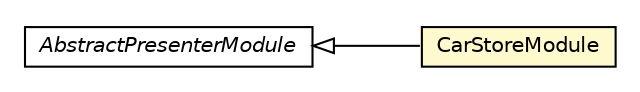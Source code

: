 #!/usr/local/bin/dot
#
# Class diagram 
# Generated by UMLGraph version R5_6-24-gf6e263 (http://www.umlgraph.org/)
#

digraph G {
	edge [fontname="Helvetica",fontsize=10,labelfontname="Helvetica",labelfontsize=10];
	node [fontname="Helvetica",fontsize=10,shape=plaintext];
	nodesep=0.25;
	ranksep=0.5;
	rankdir=LR;
	// com.gwtplatform.mvp.client.gin.AbstractPresenterModule
	c121128 [label=<<table title="com.gwtplatform.mvp.client.gin.AbstractPresenterModule" border="0" cellborder="1" cellspacing="0" cellpadding="2" port="p" href="../../../mvp/client/gin/AbstractPresenterModule.html">
		<tr><td><table border="0" cellspacing="0" cellpadding="1">
<tr><td align="center" balign="center"><font face="Helvetica-Oblique"> AbstractPresenterModule </font></td></tr>
		</table></td></tr>
		</table>>, URL="../../../mvp/client/gin/AbstractPresenterModule.html", fontname="Helvetica", fontcolor="black", fontsize=10.0];
	// com.gwtplatform.carstore.client.gin.CarStoreModule
	c121333 [label=<<table title="com.gwtplatform.carstore.client.gin.CarStoreModule" border="0" cellborder="1" cellspacing="0" cellpadding="2" port="p" bgcolor="lemonChiffon" href="./CarStoreModule.html">
		<tr><td><table border="0" cellspacing="0" cellpadding="1">
<tr><td align="center" balign="center"> CarStoreModule </td></tr>
		</table></td></tr>
		</table>>, URL="./CarStoreModule.html", fontname="Helvetica", fontcolor="black", fontsize=10.0];
	//com.gwtplatform.carstore.client.gin.CarStoreModule extends com.gwtplatform.mvp.client.gin.AbstractPresenterModule
	c121128:p -> c121333:p [dir=back,arrowtail=empty];
}

